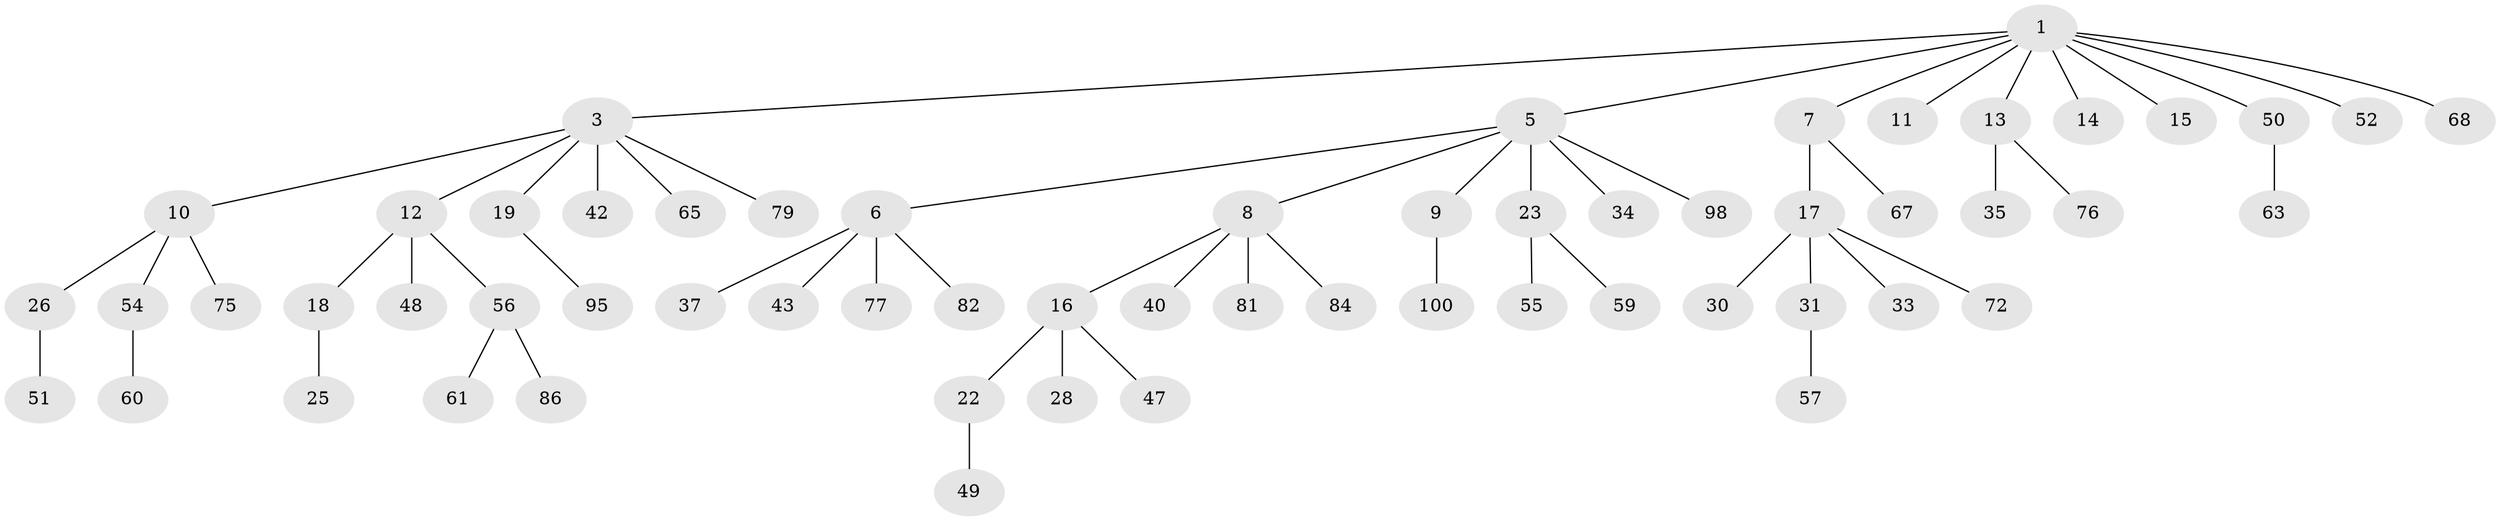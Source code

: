 // original degree distribution, {5: 0.03, 7: 0.03, 6: 0.02, 4: 0.05, 3: 0.06, 1: 0.5, 2: 0.31}
// Generated by graph-tools (version 1.1) at 2025/19/03/04/25 18:19:22]
// undirected, 60 vertices, 59 edges
graph export_dot {
graph [start="1"]
  node [color=gray90,style=filled];
  1 [super="+2"];
  3 [super="+4+27+53"];
  5;
  6 [super="+21"];
  7;
  8;
  9 [super="+36+29+44"];
  10;
  11;
  12 [super="+66+96+32+38"];
  13;
  14;
  15;
  16 [super="+20"];
  17;
  18;
  19 [super="+41"];
  22;
  23 [super="+24"];
  25;
  26 [super="+88"];
  28 [super="+62"];
  30 [super="+58"];
  31;
  33;
  34 [super="+93"];
  35;
  37;
  40 [super="+97+70+45"];
  42;
  43 [super="+74"];
  47;
  48;
  49;
  50;
  51;
  52 [super="+71"];
  54;
  55;
  56;
  57;
  59 [super="+90"];
  60 [super="+78"];
  61;
  63;
  65 [super="+83"];
  67;
  68 [super="+73"];
  72;
  75;
  76;
  77 [super="+89"];
  79 [super="+99"];
  81;
  82 [super="+94"];
  84;
  86;
  95;
  98;
  100;
  1 -- 15;
  1 -- 50;
  1 -- 52;
  1 -- 68;
  1 -- 3;
  1 -- 5;
  1 -- 7;
  1 -- 11;
  1 -- 13;
  1 -- 14;
  3 -- 10;
  3 -- 19;
  3 -- 65;
  3 -- 12;
  3 -- 79;
  3 -- 42;
  5 -- 6;
  5 -- 8;
  5 -- 9;
  5 -- 23;
  5 -- 34;
  5 -- 98;
  6 -- 37;
  6 -- 43;
  6 -- 77;
  6 -- 82;
  7 -- 17;
  7 -- 67;
  8 -- 16;
  8 -- 40;
  8 -- 81;
  8 -- 84;
  9 -- 100;
  10 -- 26;
  10 -- 54;
  10 -- 75;
  12 -- 18;
  12 -- 48;
  12 -- 56;
  13 -- 35;
  13 -- 76;
  16 -- 28;
  16 -- 22;
  16 -- 47;
  17 -- 30;
  17 -- 31;
  17 -- 33;
  17 -- 72;
  18 -- 25;
  19 -- 95;
  22 -- 49;
  23 -- 59;
  23 -- 55;
  26 -- 51;
  31 -- 57;
  50 -- 63;
  54 -- 60;
  56 -- 61;
  56 -- 86;
}
